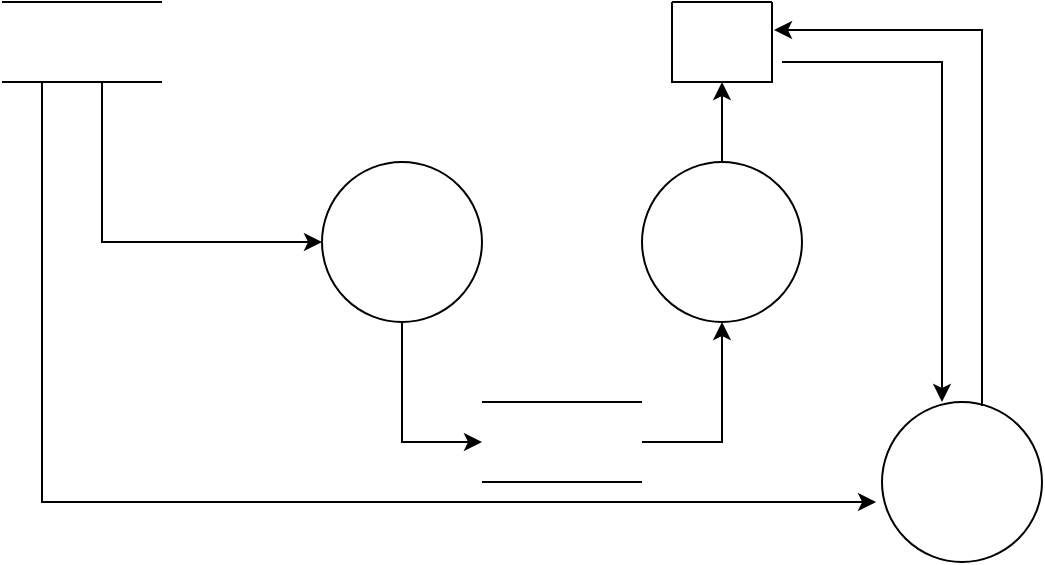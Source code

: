 <mxfile version="16.5.6" type="device"><diagram id="epiwVf7ukml1Vm1oBisQ" name="Page-1"><mxGraphModel dx="868" dy="482" grid="1" gridSize="10" guides="0" tooltips="1" connect="0" arrows="1" fold="1" page="1" pageScale="1" pageWidth="827" pageHeight="1169" math="0" shadow="0"><root><mxCell id="0"/><mxCell id="1" parent="0"/><mxCell id="x_GLJdHZdV2RAY_Lao7b-1" value="" style="ellipse;whiteSpace=wrap;html=1;aspect=fixed;" parent="1" vertex="1"><mxGeometry x="240" y="160" width="80" height="80" as="geometry"/></mxCell><mxCell id="x_GLJdHZdV2RAY_Lao7b-2" value="" style="endArrow=none;html=1;rounded=0;" parent="1" edge="1"><mxGeometry width="50" height="50" relative="1" as="geometry"><mxPoint x="80" y="120" as="sourcePoint"/><mxPoint x="160" y="120" as="targetPoint"/></mxGeometry></mxCell><mxCell id="x_GLJdHZdV2RAY_Lao7b-3" value="" style="endArrow=none;html=1;rounded=0;" parent="1" edge="1"><mxGeometry width="50" height="50" relative="1" as="geometry"><mxPoint x="80" y="80" as="sourcePoint"/><mxPoint x="160" y="80" as="targetPoint"/></mxGeometry></mxCell><mxCell id="x_GLJdHZdV2RAY_Lao7b-4" value="" style="ellipse;whiteSpace=wrap;html=1;aspect=fixed;" parent="1" vertex="1"><mxGeometry x="400" y="160" width="80" height="80" as="geometry"/></mxCell><mxCell id="x_GLJdHZdV2RAY_Lao7b-5" value="" style="endArrow=none;html=1;rounded=0;" parent="1" edge="1"><mxGeometry width="50" height="50" relative="1" as="geometry"><mxPoint x="320" y="320" as="sourcePoint"/><mxPoint x="400" y="320" as="targetPoint"/></mxGeometry></mxCell><mxCell id="x_GLJdHZdV2RAY_Lao7b-6" value="" style="endArrow=none;html=1;rounded=0;" parent="1" edge="1"><mxGeometry width="50" height="50" relative="1" as="geometry"><mxPoint x="320" y="280" as="sourcePoint"/><mxPoint x="400" y="280" as="targetPoint"/></mxGeometry></mxCell><mxCell id="x_GLJdHZdV2RAY_Lao7b-7" value="" style="endArrow=classic;html=1;rounded=0;exitX=0.5;exitY=1;exitDx=0;exitDy=0;" parent="1" source="x_GLJdHZdV2RAY_Lao7b-1" edge="1"><mxGeometry width="50" height="50" relative="1" as="geometry"><mxPoint x="250" y="310" as="sourcePoint"/><mxPoint x="320" y="300" as="targetPoint"/><Array as="points"><mxPoint x="280" y="300"/></Array></mxGeometry></mxCell><mxCell id="x_GLJdHZdV2RAY_Lao7b-8" value="" style="endArrow=classic;html=1;rounded=0;" parent="1" edge="1"><mxGeometry width="50" height="50" relative="1" as="geometry"><mxPoint x="400" y="300" as="sourcePoint"/><mxPoint x="440" y="240" as="targetPoint"/><Array as="points"><mxPoint x="440" y="300"/></Array></mxGeometry></mxCell><mxCell id="x_GLJdHZdV2RAY_Lao7b-9" value="" style="endArrow=classic;html=1;rounded=0;entryX=0;entryY=0.5;entryDx=0;entryDy=0;" parent="1" target="x_GLJdHZdV2RAY_Lao7b-1" edge="1"><mxGeometry width="50" height="50" relative="1" as="geometry"><mxPoint x="130" y="120" as="sourcePoint"/><mxPoint x="210" y="170" as="targetPoint"/><Array as="points"><mxPoint x="130" y="200"/></Array></mxGeometry></mxCell><mxCell id="x_GLJdHZdV2RAY_Lao7b-10" value="" style="endArrow=classic;html=1;rounded=0;exitX=0.5;exitY=0;exitDx=0;exitDy=0;" parent="1" source="x_GLJdHZdV2RAY_Lao7b-4" edge="1"><mxGeometry width="50" height="50" relative="1" as="geometry"><mxPoint x="390" y="280" as="sourcePoint"/><mxPoint x="440" y="120" as="targetPoint"/></mxGeometry></mxCell><mxCell id="x_GLJdHZdV2RAY_Lao7b-11" value="" style="swimlane;startSize=0;" parent="1" vertex="1" collapsed="1"><mxGeometry x="415" y="80" width="50" height="40" as="geometry"><mxRectangle x="380" y="70" width="120" height="50" as="alternateBounds"/></mxGeometry></mxCell><mxCell id="x_GLJdHZdV2RAY_Lao7b-12" value="" style="ellipse;whiteSpace=wrap;html=1;aspect=fixed;" parent="1" vertex="1"><mxGeometry x="520" y="280" width="80" height="80" as="geometry"/></mxCell><mxCell id="x_GLJdHZdV2RAY_Lao7b-13" value="" style="endArrow=classic;html=1;rounded=0;entryX=0.375;entryY=0;entryDx=0;entryDy=0;entryPerimeter=0;" parent="1" target="x_GLJdHZdV2RAY_Lao7b-12" edge="1"><mxGeometry width="50" height="50" relative="1" as="geometry"><mxPoint x="470" y="110" as="sourcePoint"/><mxPoint x="440" y="230" as="targetPoint"/><Array as="points"><mxPoint x="550" y="110"/></Array></mxGeometry></mxCell><mxCell id="x_GLJdHZdV2RAY_Lao7b-14" value="" style="endArrow=classic;html=1;rounded=0;entryX=-0.037;entryY=0.625;entryDx=0;entryDy=0;entryPerimeter=0;" parent="1" target="x_GLJdHZdV2RAY_Lao7b-12" edge="1"><mxGeometry width="50" height="50" relative="1" as="geometry"><mxPoint x="100" y="120" as="sourcePoint"/><mxPoint x="440" y="230" as="targetPoint"/><Array as="points"><mxPoint x="100" y="330"/></Array></mxGeometry></mxCell><mxCell id="x_GLJdHZdV2RAY_Lao7b-15" value="" style="endArrow=classic;html=1;rounded=0;entryX=1.02;entryY=0.35;entryDx=0;entryDy=0;entryPerimeter=0;exitX=0.625;exitY=0.025;exitDx=0;exitDy=0;exitPerimeter=0;" parent="1" source="x_GLJdHZdV2RAY_Lao7b-12" target="x_GLJdHZdV2RAY_Lao7b-11" edge="1"><mxGeometry width="50" height="50" relative="1" as="geometry"><mxPoint x="390" y="280" as="sourcePoint"/><mxPoint x="440" y="230" as="targetPoint"/><Array as="points"><mxPoint x="570" y="94"/></Array></mxGeometry></mxCell></root></mxGraphModel></diagram></mxfile>